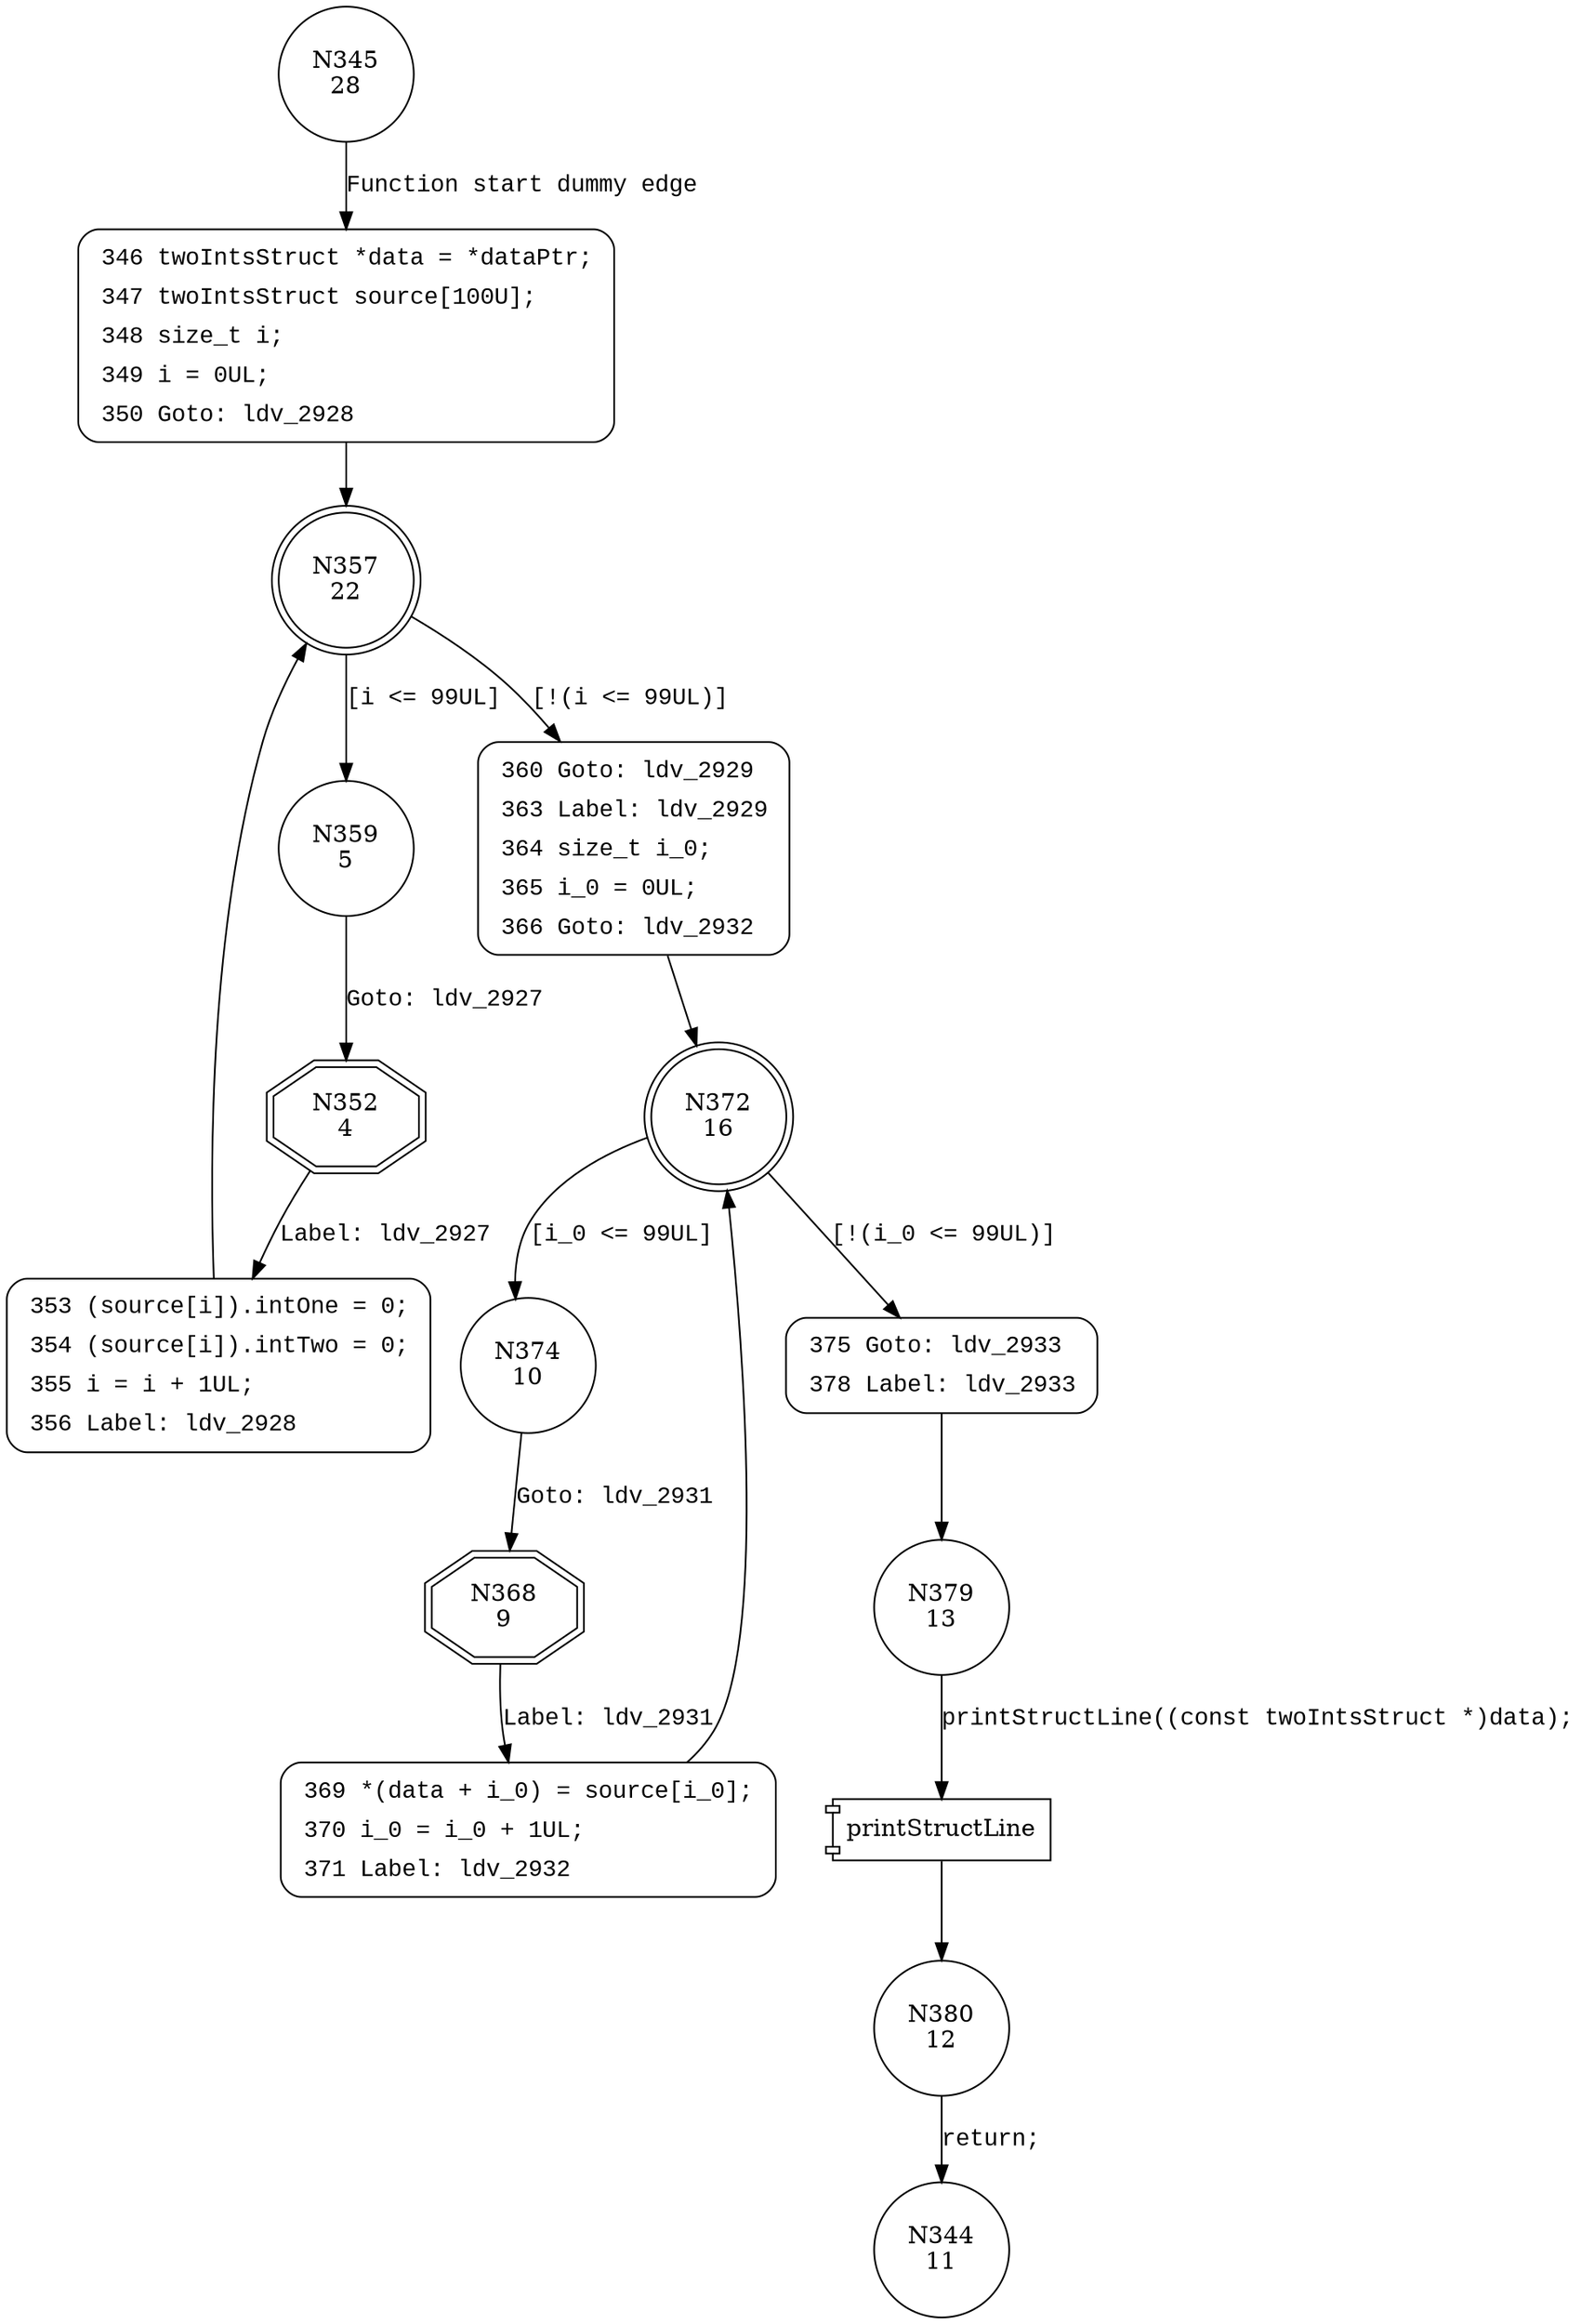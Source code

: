 digraph CWE121_Stack_Based_Buffer_Overflow__CWE805_struct_declare_loop_63b_badSink {
345 [shape="circle" label="N345\n28"]
346 [shape="circle" label="N346\n27"]
357 [shape="doublecircle" label="N357\n22"]
359 [shape="circle" label="N359\n5"]
360 [shape="circle" label="N360\n21"]
372 [shape="doublecircle" label="N372\n16"]
374 [shape="circle" label="N374\n10"]
375 [shape="circle" label="N375\n15"]
379 [shape="circle" label="N379\n13"]
380 [shape="circle" label="N380\n12"]
368 [shape="doubleoctagon" label="N368\n9"]
369 [shape="circle" label="N369\n8"]
352 [shape="doubleoctagon" label="N352\n4"]
353 [shape="circle" label="N353\n3"]
344 [shape="circle" label="N344\n11"]
346 [style="filled,bold" penwidth="1" fillcolor="white" fontname="Courier New" shape="Mrecord" label=<<table border="0" cellborder="0" cellpadding="3" bgcolor="white"><tr><td align="right">346</td><td align="left">twoIntsStruct *data = *dataPtr;</td></tr><tr><td align="right">347</td><td align="left">twoIntsStruct source[100U];</td></tr><tr><td align="right">348</td><td align="left">size_t i;</td></tr><tr><td align="right">349</td><td align="left">i = 0UL;</td></tr><tr><td align="right">350</td><td align="left">Goto: ldv_2928</td></tr></table>>]
346 -> 357[label=""]
360 [style="filled,bold" penwidth="1" fillcolor="white" fontname="Courier New" shape="Mrecord" label=<<table border="0" cellborder="0" cellpadding="3" bgcolor="white"><tr><td align="right">360</td><td align="left">Goto: ldv_2929</td></tr><tr><td align="right">363</td><td align="left">Label: ldv_2929</td></tr><tr><td align="right">364</td><td align="left">size_t i_0;</td></tr><tr><td align="right">365</td><td align="left">i_0 = 0UL;</td></tr><tr><td align="right">366</td><td align="left">Goto: ldv_2932</td></tr></table>>]
360 -> 372[label=""]
375 [style="filled,bold" penwidth="1" fillcolor="white" fontname="Courier New" shape="Mrecord" label=<<table border="0" cellborder="0" cellpadding="3" bgcolor="white"><tr><td align="right">375</td><td align="left">Goto: ldv_2933</td></tr><tr><td align="right">378</td><td align="left">Label: ldv_2933</td></tr></table>>]
375 -> 379[label=""]
369 [style="filled,bold" penwidth="1" fillcolor="white" fontname="Courier New" shape="Mrecord" label=<<table border="0" cellborder="0" cellpadding="3" bgcolor="white"><tr><td align="right">369</td><td align="left">*(data + i_0) = source[i_0];</td></tr><tr><td align="right">370</td><td align="left">i_0 = i_0 + 1UL;</td></tr><tr><td align="right">371</td><td align="left">Label: ldv_2932</td></tr></table>>]
369 -> 372[label=""]
353 [style="filled,bold" penwidth="1" fillcolor="white" fontname="Courier New" shape="Mrecord" label=<<table border="0" cellborder="0" cellpadding="3" bgcolor="white"><tr><td align="right">353</td><td align="left">(source[i]).intOne = 0;</td></tr><tr><td align="right">354</td><td align="left">(source[i]).intTwo = 0;</td></tr><tr><td align="right">355</td><td align="left">i = i + 1UL;</td></tr><tr><td align="right">356</td><td align="left">Label: ldv_2928</td></tr></table>>]
353 -> 357[label=""]
345 -> 346 [label="Function start dummy edge" fontname="Courier New"]
357 -> 359 [label="[i <= 99UL]" fontname="Courier New"]
357 -> 360 [label="[!(i <= 99UL)]" fontname="Courier New"]
372 -> 374 [label="[i_0 <= 99UL]" fontname="Courier New"]
372 -> 375 [label="[!(i_0 <= 99UL)]" fontname="Courier New"]
100020 [shape="component" label="printStructLine"]
379 -> 100020 [label="printStructLine((const twoIntsStruct *)data);" fontname="Courier New"]
100020 -> 380 [label="" fontname="Courier New"]
374 -> 368 [label="Goto: ldv_2931" fontname="Courier New"]
368 -> 369 [label="Label: ldv_2931" fontname="Courier New"]
359 -> 352 [label="Goto: ldv_2927" fontname="Courier New"]
352 -> 353 [label="Label: ldv_2927" fontname="Courier New"]
380 -> 344 [label="return;" fontname="Courier New"]
}